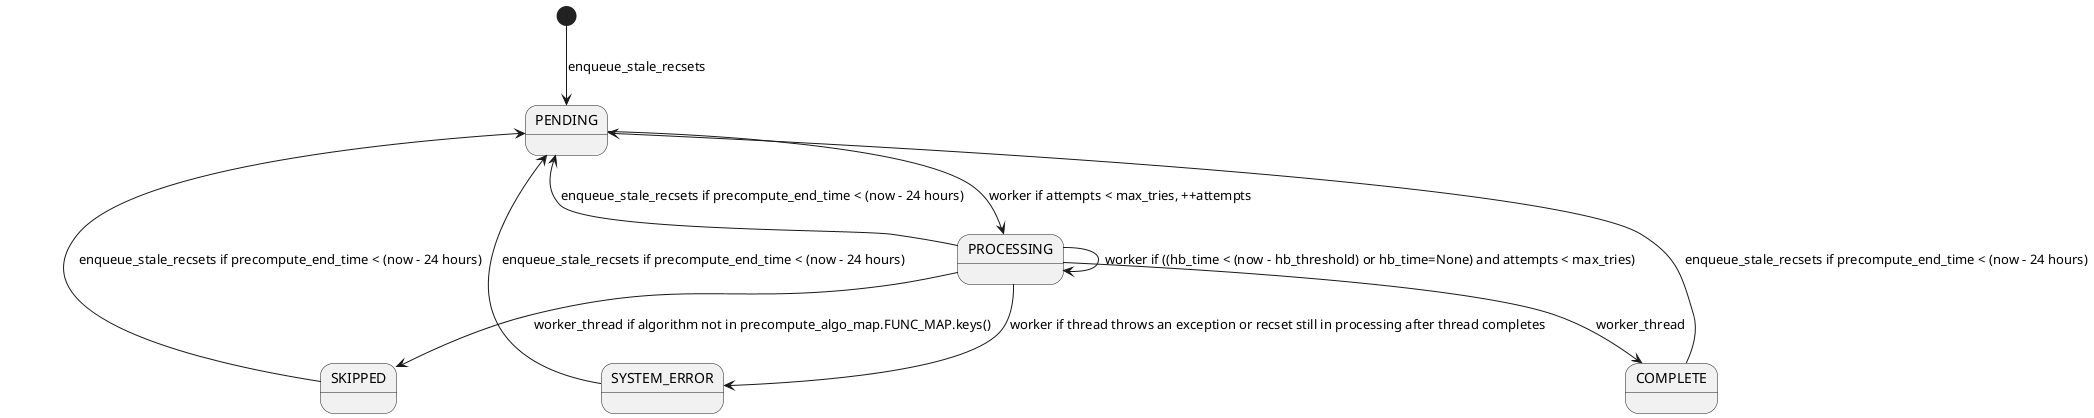 @startuml precompute state diagram v0.8.3

[*] --> PENDING : enqueue_stale_recsets

PENDING --> PROCESSING : worker if attempts < max_tries, ++attempts

PROCESSING --> PROCESSING : worker if ((hb_time < (now - hb_threshold) or hb_time=None) and attempts < max_tries)
PROCESSING --> SKIPPED : worker_thread if algorithm not in precompute_algo_map.FUNC_MAP.keys()
PROCESSING --> COMPLETE : worker_thread
PROCESSING --> SYSTEM_ERROR : worker if thread throws an exception or recset still in processing after thread completes

PROCESSING --> PENDING : enqueue_stale_recsets if precompute_end_time < (now - 24 hours)
COMPLETE --> PENDING : enqueue_stale_recsets if precompute_end_time < (now - 24 hours)
SKIPPED --> PENDING : enqueue_stale_recsets if precompute_end_time < (now - 24 hours)
SYSTEM_ERROR --> PENDING : enqueue_stale_recsets if precompute_end_time < (now - 24 hours)

@enduml
